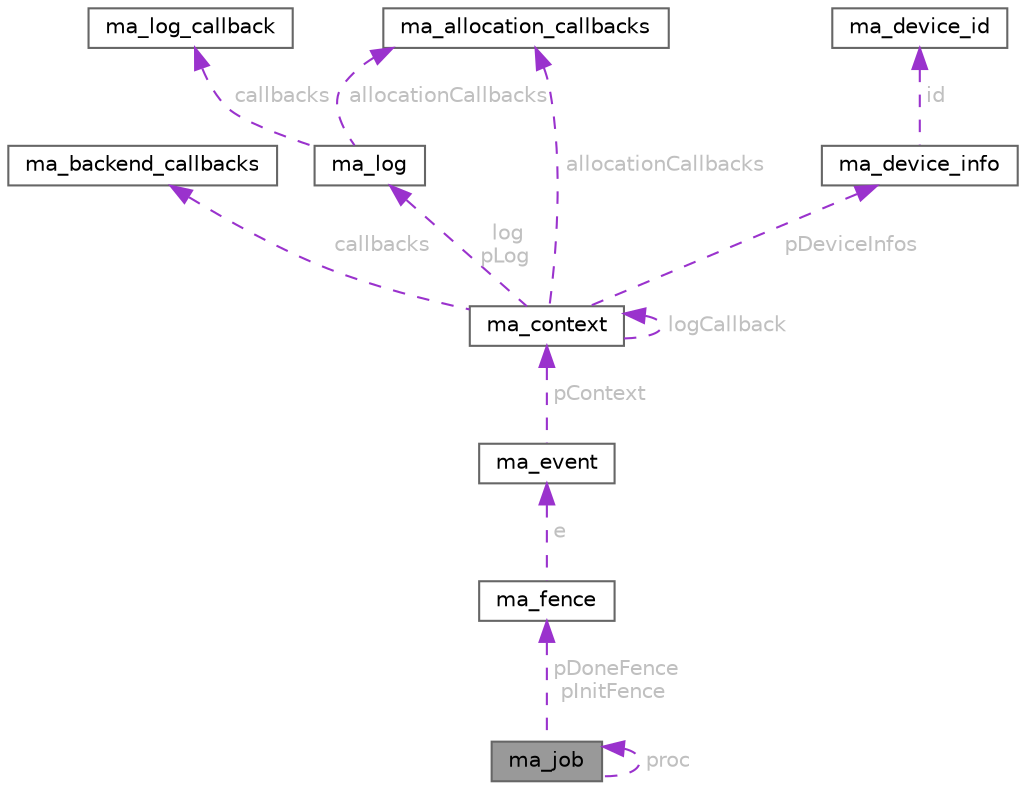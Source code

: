 digraph "ma_job"
{
 // LATEX_PDF_SIZE
  bgcolor="transparent";
  edge [fontname=Helvetica,fontsize=10,labelfontname=Helvetica,labelfontsize=10];
  node [fontname=Helvetica,fontsize=10,shape=box,height=0.2,width=0.4];
  Node1 [id="Node000001",label="ma_job",height=0.2,width=0.4,color="gray40", fillcolor="grey60", style="filled", fontcolor="black",tooltip=" "];
  Node1 -> Node1 [id="edge25_Node000001_Node000001",dir="back",color="darkorchid3",style="dashed",tooltip=" ",label=" proc",fontcolor="grey" ];
  Node2 -> Node1 [id="edge26_Node000001_Node000002",dir="back",color="darkorchid3",style="dashed",tooltip=" ",label=" pDoneFence\npInitFence",fontcolor="grey" ];
  Node2 [id="Node000002",label="ma_fence",height=0.2,width=0.4,color="gray40", fillcolor="white", style="filled",URL="$structma__fence.html",tooltip=" "];
  Node3 -> Node2 [id="edge27_Node000002_Node000003",dir="back",color="darkorchid3",style="dashed",tooltip=" ",label=" e",fontcolor="grey" ];
  Node3 [id="Node000003",label="ma_event",height=0.2,width=0.4,color="gray40", fillcolor="white", style="filled",URL="$structma__event.html",tooltip=" "];
  Node4 -> Node3 [id="edge28_Node000003_Node000004",dir="back",color="darkorchid3",style="dashed",tooltip=" ",label=" pContext",fontcolor="grey" ];
  Node4 [id="Node000004",label="ma_context",height=0.2,width=0.4,color="gray40", fillcolor="white", style="filled",URL="$structma__context.html",tooltip=" "];
  Node5 -> Node4 [id="edge29_Node000004_Node000005",dir="back",color="darkorchid3",style="dashed",tooltip=" ",label=" callbacks",fontcolor="grey" ];
  Node5 [id="Node000005",label="ma_backend_callbacks",height=0.2,width=0.4,color="gray40", fillcolor="white", style="filled",URL="$structma__backend__callbacks.html",tooltip=" "];
  Node6 -> Node4 [id="edge30_Node000004_Node000006",dir="back",color="darkorchid3",style="dashed",tooltip=" ",label=" log\npLog",fontcolor="grey" ];
  Node6 [id="Node000006",label="ma_log",height=0.2,width=0.4,color="gray40", fillcolor="white", style="filled",URL="$structma__log.html",tooltip=" "];
  Node7 -> Node6 [id="edge31_Node000006_Node000007",dir="back",color="darkorchid3",style="dashed",tooltip=" ",label=" callbacks",fontcolor="grey" ];
  Node7 [id="Node000007",label="ma_log_callback",height=0.2,width=0.4,color="gray40", fillcolor="white", style="filled",URL="$structma__log__callback.html",tooltip=" "];
  Node8 -> Node6 [id="edge32_Node000006_Node000008",dir="back",color="darkorchid3",style="dashed",tooltip=" ",label=" allocationCallbacks",fontcolor="grey" ];
  Node8 [id="Node000008",label="ma_allocation_callbacks",height=0.2,width=0.4,color="gray40", fillcolor="white", style="filled",URL="$structma__allocation__callbacks.html",tooltip=" "];
  Node8 -> Node4 [id="edge33_Node000004_Node000008",dir="back",color="darkorchid3",style="dashed",tooltip=" ",label=" allocationCallbacks",fontcolor="grey" ];
  Node9 -> Node4 [id="edge34_Node000004_Node000009",dir="back",color="darkorchid3",style="dashed",tooltip=" ",label=" pDeviceInfos",fontcolor="grey" ];
  Node9 [id="Node000009",label="ma_device_info",height=0.2,width=0.4,color="gray40", fillcolor="white", style="filled",URL="$structma__device__info.html",tooltip=" "];
  Node10 -> Node9 [id="edge35_Node000009_Node000010",dir="back",color="darkorchid3",style="dashed",tooltip=" ",label=" id",fontcolor="grey" ];
  Node10 [id="Node000010",label="ma_device_id",height=0.2,width=0.4,color="gray40", fillcolor="white", style="filled",URL="$unionma__device__id.html",tooltip=" "];
  Node4 -> Node4 [id="edge36_Node000004_Node000004",dir="back",color="darkorchid3",style="dashed",tooltip=" ",label=" logCallback",fontcolor="grey" ];
}
